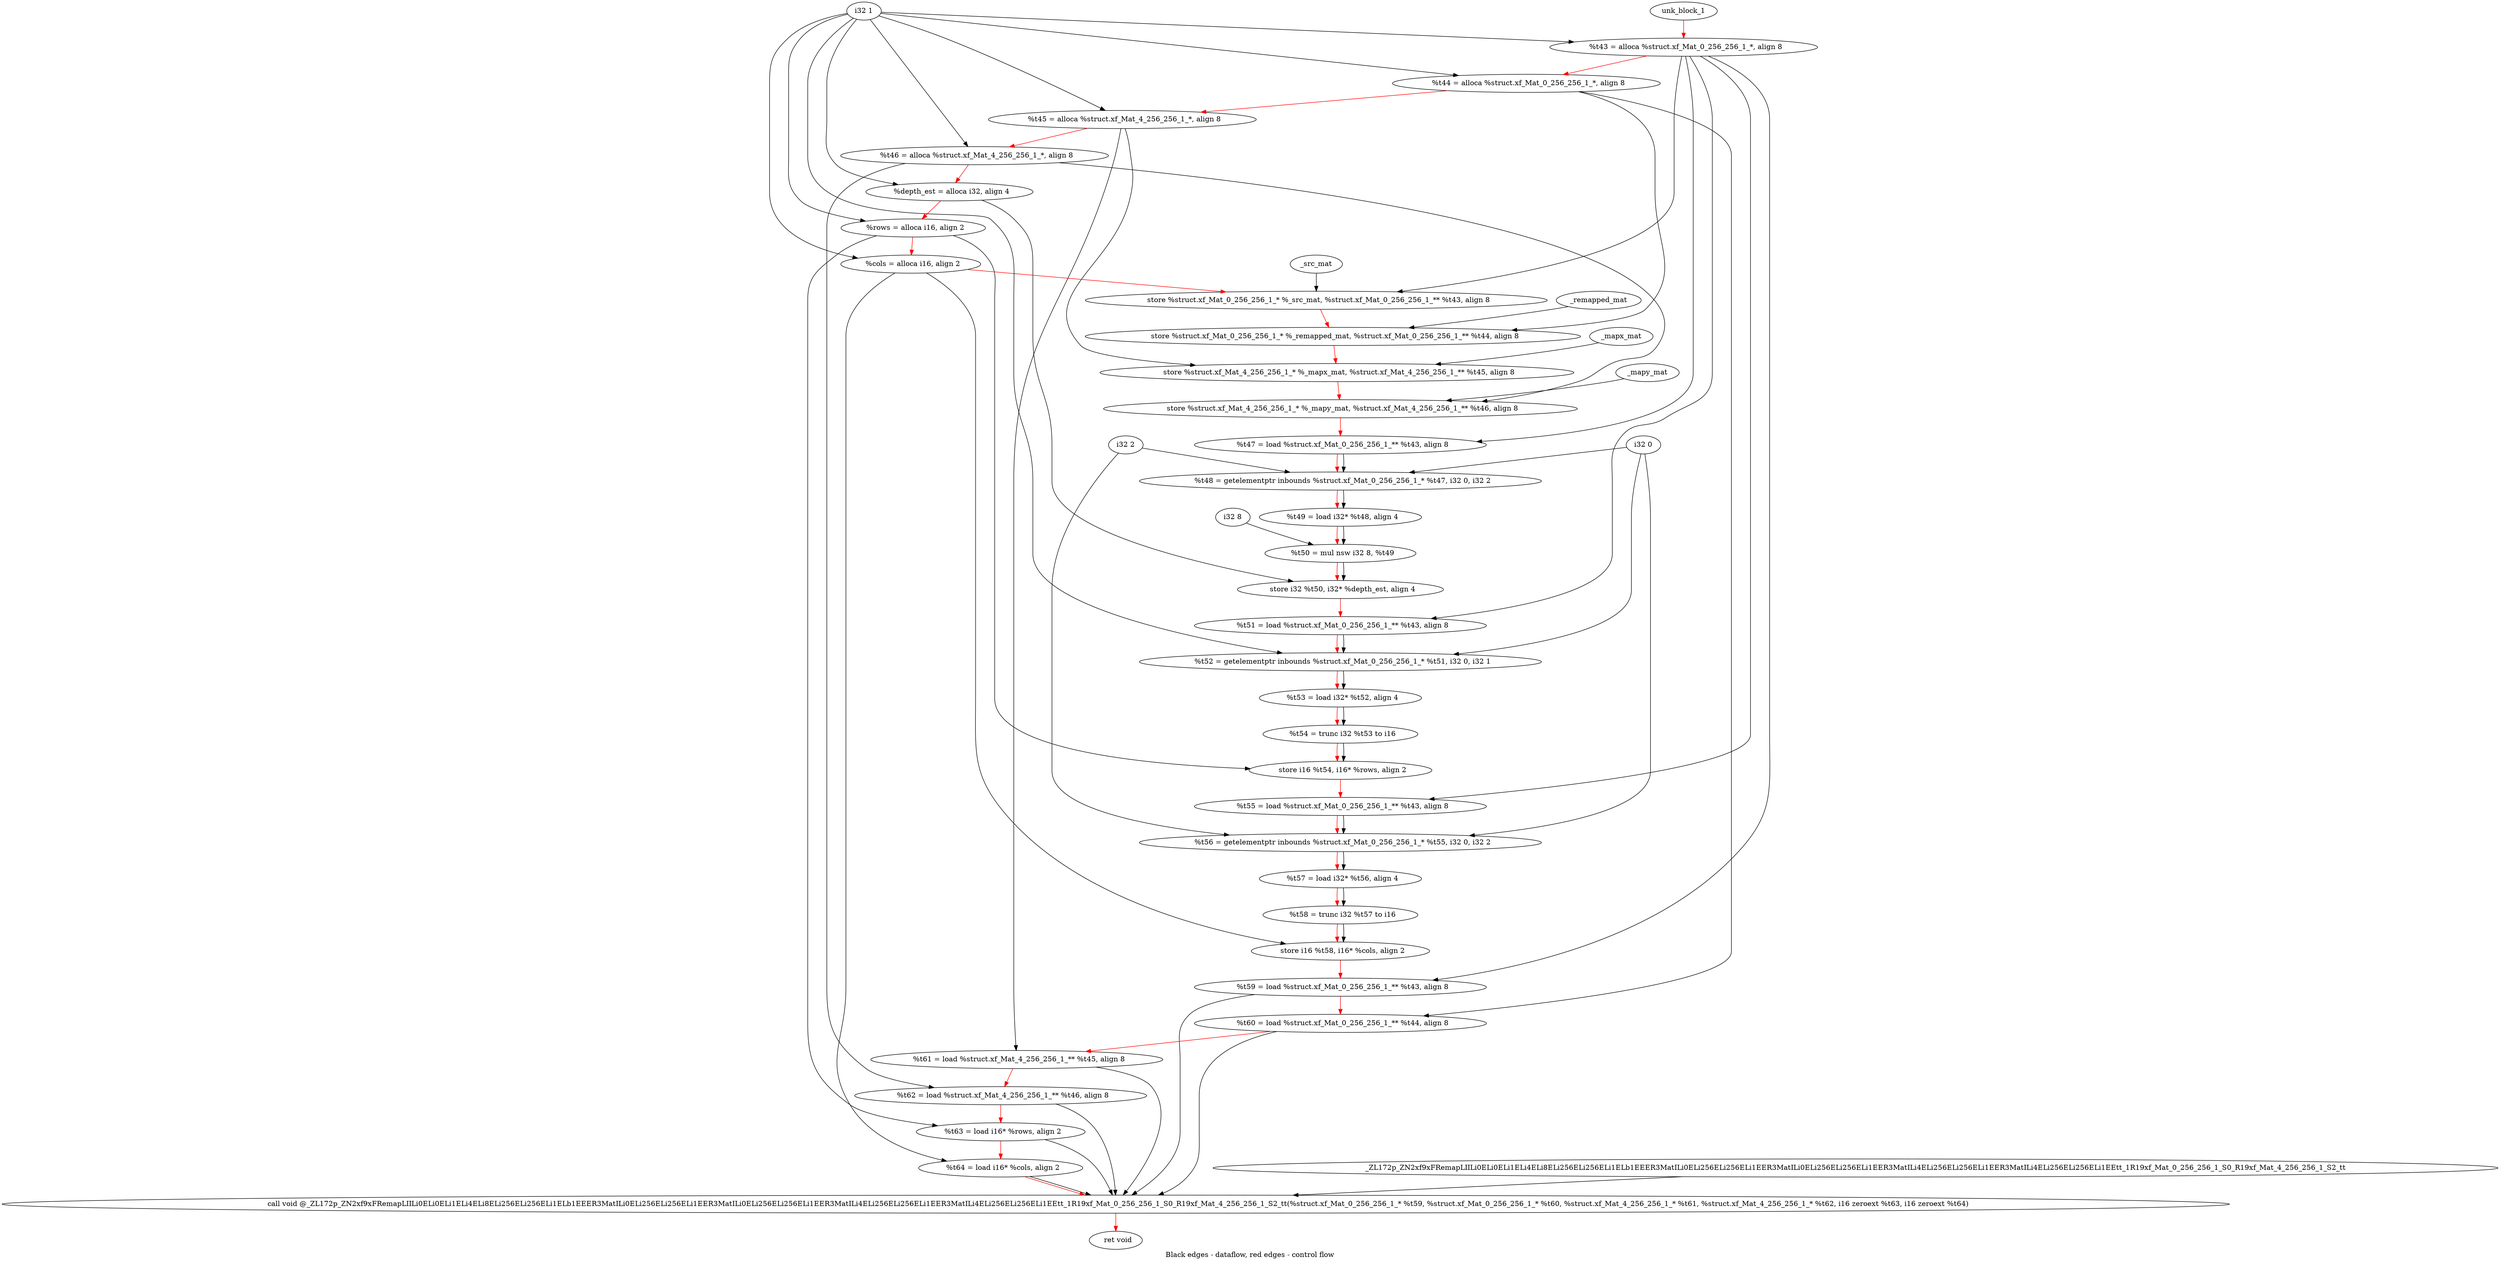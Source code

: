 digraph G {
compound=true
label="Black edges - dataflow, red edges - control flow"
"t43" [label="  %t43 = alloca %struct.xf_Mat_0_256_256_1_*, align 8"]
"t44" [label="  %t44 = alloca %struct.xf_Mat_0_256_256_1_*, align 8"]
"t45" [label="  %t45 = alloca %struct.xf_Mat_4_256_256_1_*, align 8"]
"t46" [label="  %t46 = alloca %struct.xf_Mat_4_256_256_1_*, align 8"]
"depth_est" [label="  %depth_est = alloca i32, align 4"]
"rows" [label="  %rows = alloca i16, align 2"]
"cols" [label="  %cols = alloca i16, align 2"]
"_1" [label="  store %struct.xf_Mat_0_256_256_1_* %_src_mat, %struct.xf_Mat_0_256_256_1_** %t43, align 8"]
"_2" [label="  store %struct.xf_Mat_0_256_256_1_* %_remapped_mat, %struct.xf_Mat_0_256_256_1_** %t44, align 8"]
"_3" [label="  store %struct.xf_Mat_4_256_256_1_* %_mapx_mat, %struct.xf_Mat_4_256_256_1_** %t45, align 8"]
"_4" [label="  store %struct.xf_Mat_4_256_256_1_* %_mapy_mat, %struct.xf_Mat_4_256_256_1_** %t46, align 8"]
"t47" [label="  %t47 = load %struct.xf_Mat_0_256_256_1_** %t43, align 8"]
"t48" [label="  %t48 = getelementptr inbounds %struct.xf_Mat_0_256_256_1_* %t47, i32 0, i32 2"]
"t49" [label="  %t49 = load i32* %t48, align 4"]
"t50" [label="  %t50 = mul nsw i32 8, %t49"]
"_5" [label="  store i32 %t50, i32* %depth_est, align 4"]
"t51" [label="  %t51 = load %struct.xf_Mat_0_256_256_1_** %t43, align 8"]
"t52" [label="  %t52 = getelementptr inbounds %struct.xf_Mat_0_256_256_1_* %t51, i32 0, i32 1"]
"t53" [label="  %t53 = load i32* %t52, align 4"]
"t54" [label="  %t54 = trunc i32 %t53 to i16"]
"_6" [label="  store i16 %t54, i16* %rows, align 2"]
"t55" [label="  %t55 = load %struct.xf_Mat_0_256_256_1_** %t43, align 8"]
"t56" [label="  %t56 = getelementptr inbounds %struct.xf_Mat_0_256_256_1_* %t55, i32 0, i32 2"]
"t57" [label="  %t57 = load i32* %t56, align 4"]
"t58" [label="  %t58 = trunc i32 %t57 to i16"]
"_7" [label="  store i16 %t58, i16* %cols, align 2"]
"t59" [label="  %t59 = load %struct.xf_Mat_0_256_256_1_** %t43, align 8"]
"t60" [label="  %t60 = load %struct.xf_Mat_0_256_256_1_** %t44, align 8"]
"t61" [label="  %t61 = load %struct.xf_Mat_4_256_256_1_** %t45, align 8"]
"t62" [label="  %t62 = load %struct.xf_Mat_4_256_256_1_** %t46, align 8"]
"t63" [label="  %t63 = load i16* %rows, align 2"]
"t64" [label="  %t64 = load i16* %cols, align 2"]
"_8" [label="  call void @_ZL172p_ZN2xf9xFRemapLIILi0ELi0ELi1ELi4ELi8ELi256ELi256ELi1ELb1EEER3MatILi0ELi256ELi256ELi1EER3MatILi0ELi256ELi256ELi1EER3MatILi4ELi256ELi256ELi1EER3MatILi4ELi256ELi256ELi1EEtt_1R19xf_Mat_0_256_256_1_S0_R19xf_Mat_4_256_256_1_S2_tt(%struct.xf_Mat_0_256_256_1_* %t59, %struct.xf_Mat_0_256_256_1_* %t60, %struct.xf_Mat_4_256_256_1_* %t61, %struct.xf_Mat_4_256_256_1_* %t62, i16 zeroext %t63, i16 zeroext %t64)"]
"_9" [label="  ret void"]
"unk_block_1" -> "t43"[color=red]
"i32 1" -> "t43"
"t43" -> "t44"[color=red weight=2]
"i32 1" -> "t44"
"t44" -> "t45"[color=red weight=2]
"i32 1" -> "t45"
"t45" -> "t46"[color=red weight=2]
"i32 1" -> "t46"
"t46" -> "depth_est"[color=red weight=2]
"i32 1" -> "depth_est"
"depth_est" -> "rows"[color=red weight=2]
"i32 1" -> "rows"
"rows" -> "cols"[color=red weight=2]
"i32 1" -> "cols"
"cols" -> "_1"[color=red weight=2]
"_src_mat" -> "_1"
"t43" -> "_1"
"_1" -> "_2"[color=red weight=2]
"_remapped_mat" -> "_2"
"t44" -> "_2"
"_2" -> "_3"[color=red weight=2]
"_mapx_mat" -> "_3"
"t45" -> "_3"
"_3" -> "_4"[color=red weight=2]
"_mapy_mat" -> "_4"
"t46" -> "_4"
"_4" -> "t47"[color=red weight=2]
"t43" -> "t47"
"t47" -> "t48"[color=red weight=2]
"t47" -> "t48"
"i32 0" -> "t48"
"i32 2" -> "t48"
"t48" -> "t49"[color=red weight=2]
"t48" -> "t49"
"t49" -> "t50"[color=red weight=2]
"i32 8" -> "t50"
"t49" -> "t50"
"t50" -> "_5"[color=red weight=2]
"t50" -> "_5"
"depth_est" -> "_5"
"_5" -> "t51"[color=red weight=2]
"t43" -> "t51"
"t51" -> "t52"[color=red weight=2]
"t51" -> "t52"
"i32 0" -> "t52"
"i32 1" -> "t52"
"t52" -> "t53"[color=red weight=2]
"t52" -> "t53"
"t53" -> "t54"[color=red weight=2]
"t53" -> "t54"
"t54" -> "_6"[color=red weight=2]
"t54" -> "_6"
"rows" -> "_6"
"_6" -> "t55"[color=red weight=2]
"t43" -> "t55"
"t55" -> "t56"[color=red weight=2]
"t55" -> "t56"
"i32 0" -> "t56"
"i32 2" -> "t56"
"t56" -> "t57"[color=red weight=2]
"t56" -> "t57"
"t57" -> "t58"[color=red weight=2]
"t57" -> "t58"
"t58" -> "_7"[color=red weight=2]
"t58" -> "_7"
"cols" -> "_7"
"_7" -> "t59"[color=red weight=2]
"t43" -> "t59"
"t59" -> "t60"[color=red weight=2]
"t44" -> "t60"
"t60" -> "t61"[color=red weight=2]
"t45" -> "t61"
"t61" -> "t62"[color=red weight=2]
"t46" -> "t62"
"t62" -> "t63"[color=red weight=2]
"rows" -> "t63"
"t63" -> "t64"[color=red weight=2]
"cols" -> "t64"
"t64" -> "_8"[color=red weight=2]
"t59" -> "_8"
"t60" -> "_8"
"t61" -> "_8"
"t62" -> "_8"
"t63" -> "_8"
"t64" -> "_8"
"_ZL172p_ZN2xf9xFRemapLIILi0ELi0ELi1ELi4ELi8ELi256ELi256ELi1ELb1EEER3MatILi0ELi256ELi256ELi1EER3MatILi0ELi256ELi256ELi1EER3MatILi4ELi256ELi256ELi1EER3MatILi4ELi256ELi256ELi1EEtt_1R19xf_Mat_0_256_256_1_S0_R19xf_Mat_4_256_256_1_S2_tt" -> "_8"
"_8" -> "_9"[color=red weight=2]

}
